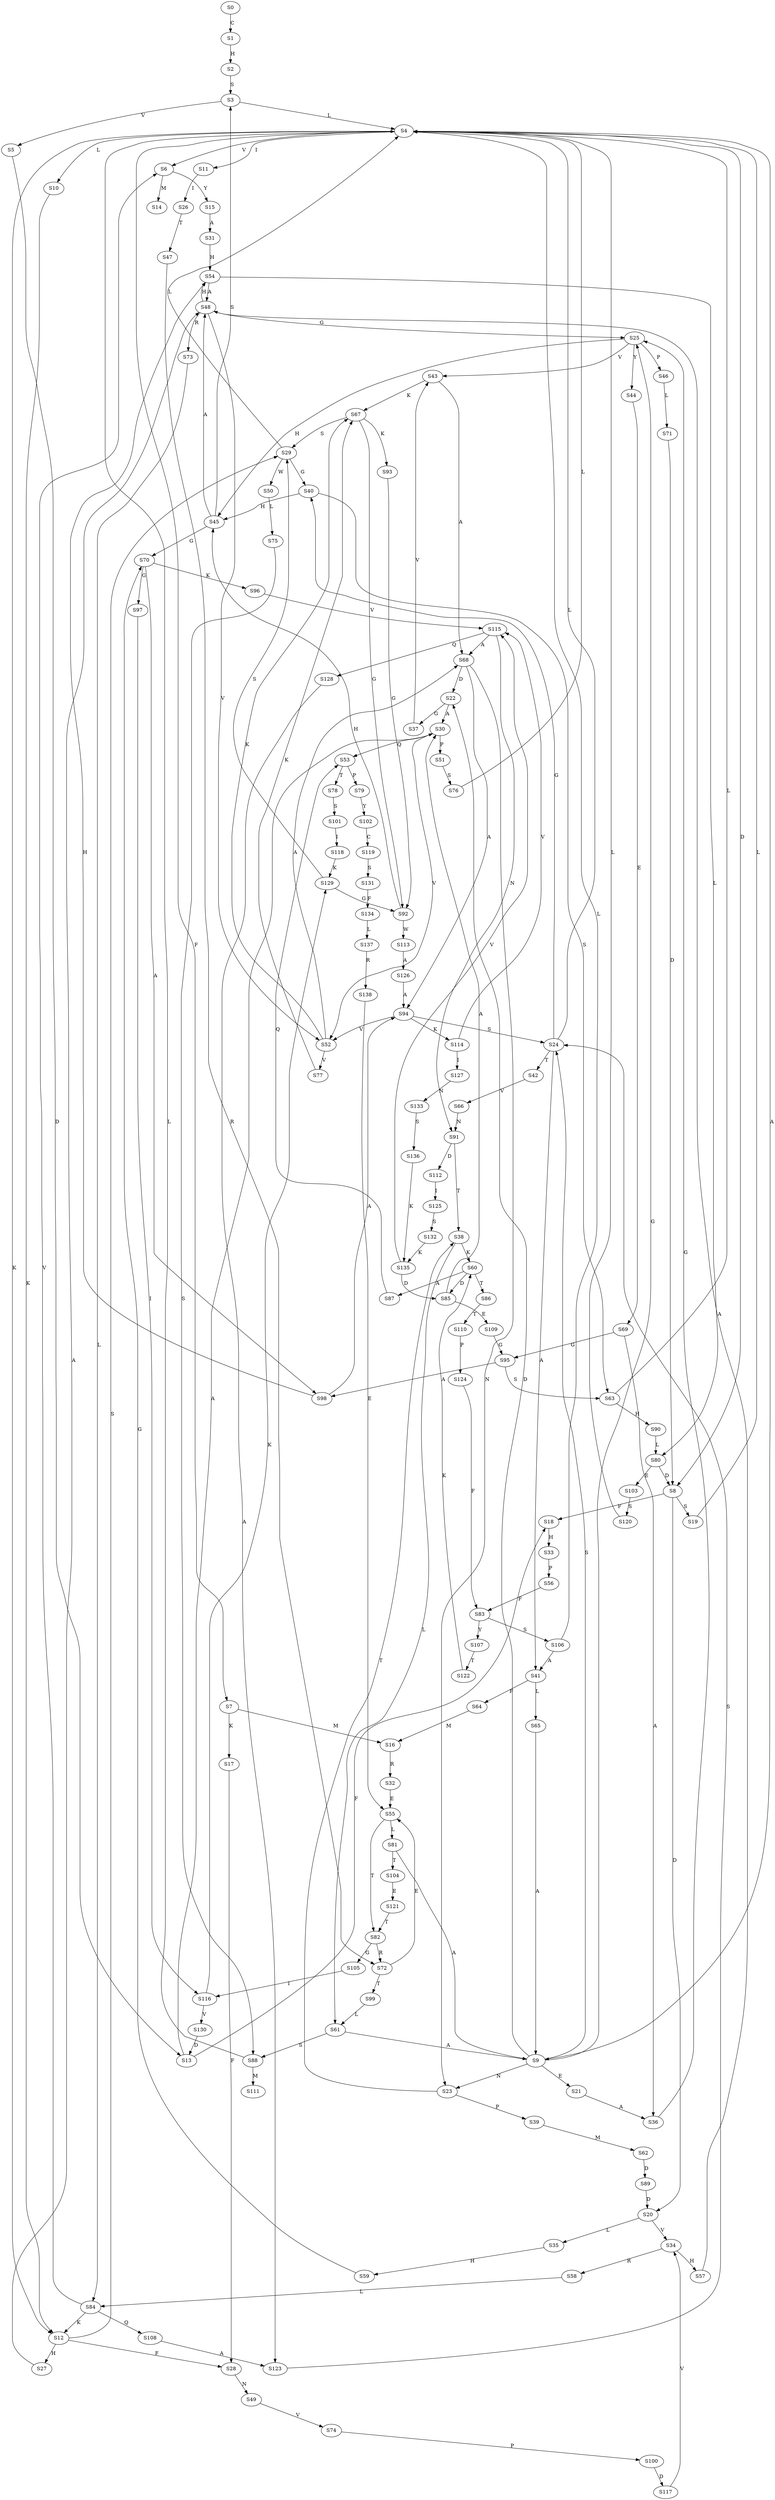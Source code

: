 strict digraph  {
	S0 -> S1 [ label = C ];
	S1 -> S2 [ label = H ];
	S2 -> S3 [ label = S ];
	S3 -> S4 [ label = L ];
	S3 -> S5 [ label = V ];
	S4 -> S6 [ label = V ];
	S4 -> S7 [ label = F ];
	S4 -> S8 [ label = D ];
	S4 -> S9 [ label = A ];
	S4 -> S10 [ label = L ];
	S4 -> S11 [ label = I ];
	S4 -> S12 [ label = K ];
	S5 -> S13 [ label = D ];
	S6 -> S14 [ label = M ];
	S6 -> S15 [ label = Y ];
	S7 -> S16 [ label = M ];
	S7 -> S17 [ label = K ];
	S8 -> S18 [ label = F ];
	S8 -> S19 [ label = S ];
	S8 -> S20 [ label = D ];
	S9 -> S21 [ label = E ];
	S9 -> S22 [ label = D ];
	S9 -> S23 [ label = N ];
	S9 -> S24 [ label = S ];
	S9 -> S25 [ label = G ];
	S10 -> S12 [ label = K ];
	S11 -> S26 [ label = I ];
	S12 -> S27 [ label = H ];
	S12 -> S28 [ label = F ];
	S12 -> S29 [ label = S ];
	S13 -> S18 [ label = F ];
	S13 -> S30 [ label = A ];
	S15 -> S31 [ label = A ];
	S16 -> S32 [ label = R ];
	S17 -> S28 [ label = F ];
	S18 -> S33 [ label = H ];
	S19 -> S4 [ label = L ];
	S20 -> S34 [ label = V ];
	S20 -> S35 [ label = L ];
	S21 -> S36 [ label = A ];
	S22 -> S30 [ label = A ];
	S22 -> S37 [ label = G ];
	S23 -> S38 [ label = T ];
	S23 -> S39 [ label = P ];
	S24 -> S40 [ label = G ];
	S24 -> S4 [ label = L ];
	S24 -> S41 [ label = A ];
	S24 -> S42 [ label = T ];
	S25 -> S43 [ label = V ];
	S25 -> S44 [ label = Y ];
	S25 -> S45 [ label = H ];
	S25 -> S46 [ label = P ];
	S26 -> S47 [ label = T ];
	S27 -> S48 [ label = A ];
	S28 -> S49 [ label = N ];
	S29 -> S50 [ label = W ];
	S29 -> S40 [ label = G ];
	S29 -> S4 [ label = L ];
	S30 -> S51 [ label = P ];
	S30 -> S52 [ label = V ];
	S30 -> S53 [ label = Q ];
	S31 -> S54 [ label = H ];
	S32 -> S55 [ label = E ];
	S33 -> S56 [ label = P ];
	S34 -> S57 [ label = H ];
	S34 -> S58 [ label = R ];
	S35 -> S59 [ label = H ];
	S36 -> S25 [ label = G ];
	S37 -> S43 [ label = V ];
	S38 -> S60 [ label = K ];
	S38 -> S61 [ label = L ];
	S39 -> S62 [ label = M ];
	S40 -> S45 [ label = H ];
	S40 -> S63 [ label = S ];
	S41 -> S64 [ label = F ];
	S41 -> S65 [ label = L ];
	S42 -> S66 [ label = V ];
	S43 -> S67 [ label = K ];
	S43 -> S68 [ label = A ];
	S44 -> S69 [ label = E ];
	S45 -> S3 [ label = S ];
	S45 -> S70 [ label = G ];
	S45 -> S48 [ label = A ];
	S46 -> S71 [ label = L ];
	S47 -> S72 [ label = R ];
	S48 -> S25 [ label = G ];
	S48 -> S52 [ label = V ];
	S48 -> S54 [ label = H ];
	S48 -> S73 [ label = R ];
	S49 -> S74 [ label = V ];
	S50 -> S75 [ label = L ];
	S51 -> S76 [ label = S ];
	S52 -> S67 [ label = K ];
	S52 -> S68 [ label = A ];
	S52 -> S77 [ label = V ];
	S53 -> S78 [ label = T ];
	S53 -> S79 [ label = P ];
	S54 -> S48 [ label = A ];
	S54 -> S80 [ label = L ];
	S55 -> S81 [ label = L ];
	S55 -> S82 [ label = T ];
	S56 -> S83 [ label = F ];
	S57 -> S48 [ label = A ];
	S58 -> S84 [ label = L ];
	S59 -> S70 [ label = G ];
	S60 -> S85 [ label = D ];
	S60 -> S86 [ label = T ];
	S60 -> S87 [ label = A ];
	S61 -> S9 [ label = A ];
	S61 -> S88 [ label = S ];
	S62 -> S89 [ label = D ];
	S63 -> S4 [ label = L ];
	S63 -> S90 [ label = H ];
	S64 -> S16 [ label = M ];
	S65 -> S9 [ label = A ];
	S66 -> S91 [ label = N ];
	S67 -> S92 [ label = G ];
	S67 -> S93 [ label = K ];
	S67 -> S29 [ label = S ];
	S68 -> S23 [ label = N ];
	S68 -> S94 [ label = A ];
	S68 -> S22 [ label = D ];
	S69 -> S95 [ label = G ];
	S69 -> S36 [ label = A ];
	S70 -> S96 [ label = K ];
	S70 -> S97 [ label = G ];
	S70 -> S98 [ label = A ];
	S71 -> S8 [ label = D ];
	S72 -> S99 [ label = T ];
	S72 -> S55 [ label = E ];
	S73 -> S84 [ label = L ];
	S74 -> S100 [ label = P ];
	S75 -> S88 [ label = S ];
	S76 -> S4 [ label = L ];
	S77 -> S67 [ label = K ];
	S78 -> S101 [ label = S ];
	S79 -> S102 [ label = Y ];
	S80 -> S8 [ label = D ];
	S80 -> S103 [ label = E ];
	S81 -> S9 [ label = A ];
	S81 -> S104 [ label = T ];
	S82 -> S72 [ label = R ];
	S82 -> S105 [ label = G ];
	S83 -> S106 [ label = S ];
	S83 -> S107 [ label = Y ];
	S84 -> S12 [ label = K ];
	S84 -> S108 [ label = Q ];
	S84 -> S6 [ label = V ];
	S85 -> S30 [ label = A ];
	S85 -> S109 [ label = E ];
	S86 -> S110 [ label = T ];
	S87 -> S53 [ label = Q ];
	S88 -> S111 [ label = M ];
	S88 -> S4 [ label = L ];
	S89 -> S20 [ label = D ];
	S90 -> S80 [ label = L ];
	S91 -> S38 [ label = T ];
	S91 -> S112 [ label = D ];
	S92 -> S113 [ label = W ];
	S92 -> S45 [ label = H ];
	S93 -> S92 [ label = G ];
	S94 -> S114 [ label = K ];
	S94 -> S24 [ label = S ];
	S94 -> S52 [ label = V ];
	S95 -> S98 [ label = A ];
	S95 -> S63 [ label = S ];
	S96 -> S115 [ label = V ];
	S97 -> S116 [ label = I ];
	S98 -> S54 [ label = H ];
	S98 -> S94 [ label = A ];
	S99 -> S61 [ label = L ];
	S100 -> S117 [ label = D ];
	S101 -> S118 [ label = I ];
	S102 -> S119 [ label = C ];
	S103 -> S120 [ label = S ];
	S104 -> S121 [ label = E ];
	S105 -> S116 [ label = I ];
	S106 -> S4 [ label = L ];
	S106 -> S41 [ label = A ];
	S107 -> S122 [ label = T ];
	S108 -> S123 [ label = A ];
	S109 -> S95 [ label = G ];
	S110 -> S124 [ label = P ];
	S112 -> S125 [ label = I ];
	S113 -> S126 [ label = A ];
	S114 -> S115 [ label = V ];
	S114 -> S127 [ label = I ];
	S115 -> S91 [ label = N ];
	S115 -> S128 [ label = Q ];
	S115 -> S68 [ label = A ];
	S116 -> S129 [ label = K ];
	S116 -> S130 [ label = V ];
	S117 -> S34 [ label = V ];
	S118 -> S129 [ label = K ];
	S119 -> S131 [ label = S ];
	S120 -> S4 [ label = L ];
	S121 -> S82 [ label = T ];
	S122 -> S60 [ label = K ];
	S123 -> S24 [ label = S ];
	S124 -> S83 [ label = F ];
	S125 -> S132 [ label = S ];
	S126 -> S94 [ label = A ];
	S127 -> S133 [ label = N ];
	S128 -> S123 [ label = A ];
	S129 -> S92 [ label = G ];
	S129 -> S29 [ label = S ];
	S130 -> S13 [ label = D ];
	S131 -> S134 [ label = F ];
	S132 -> S135 [ label = K ];
	S133 -> S136 [ label = S ];
	S134 -> S137 [ label = L ];
	S135 -> S85 [ label = D ];
	S135 -> S115 [ label = V ];
	S136 -> S135 [ label = K ];
	S137 -> S138 [ label = R ];
	S138 -> S55 [ label = E ];
}

